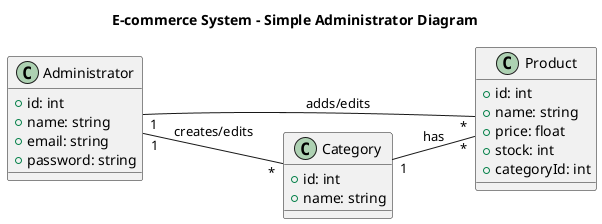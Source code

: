 @startuml
left to right direction

title E-commerce System - Simple Administrator Diagram

class Administrator {
  +id: int
  +name: string
  +email: string
  +password: string
}

class Product {
  +id: int
  +name: string
  +price: float
  +stock: int
  +categoryId: int
}

class Category {
  +id: int
  +name: string
}

Administrator "1" -- "*" Product : adds/edits
Administrator "1" -- "*" Category : creates/edits
Category "1" -- "*" Product : has

@enduml
